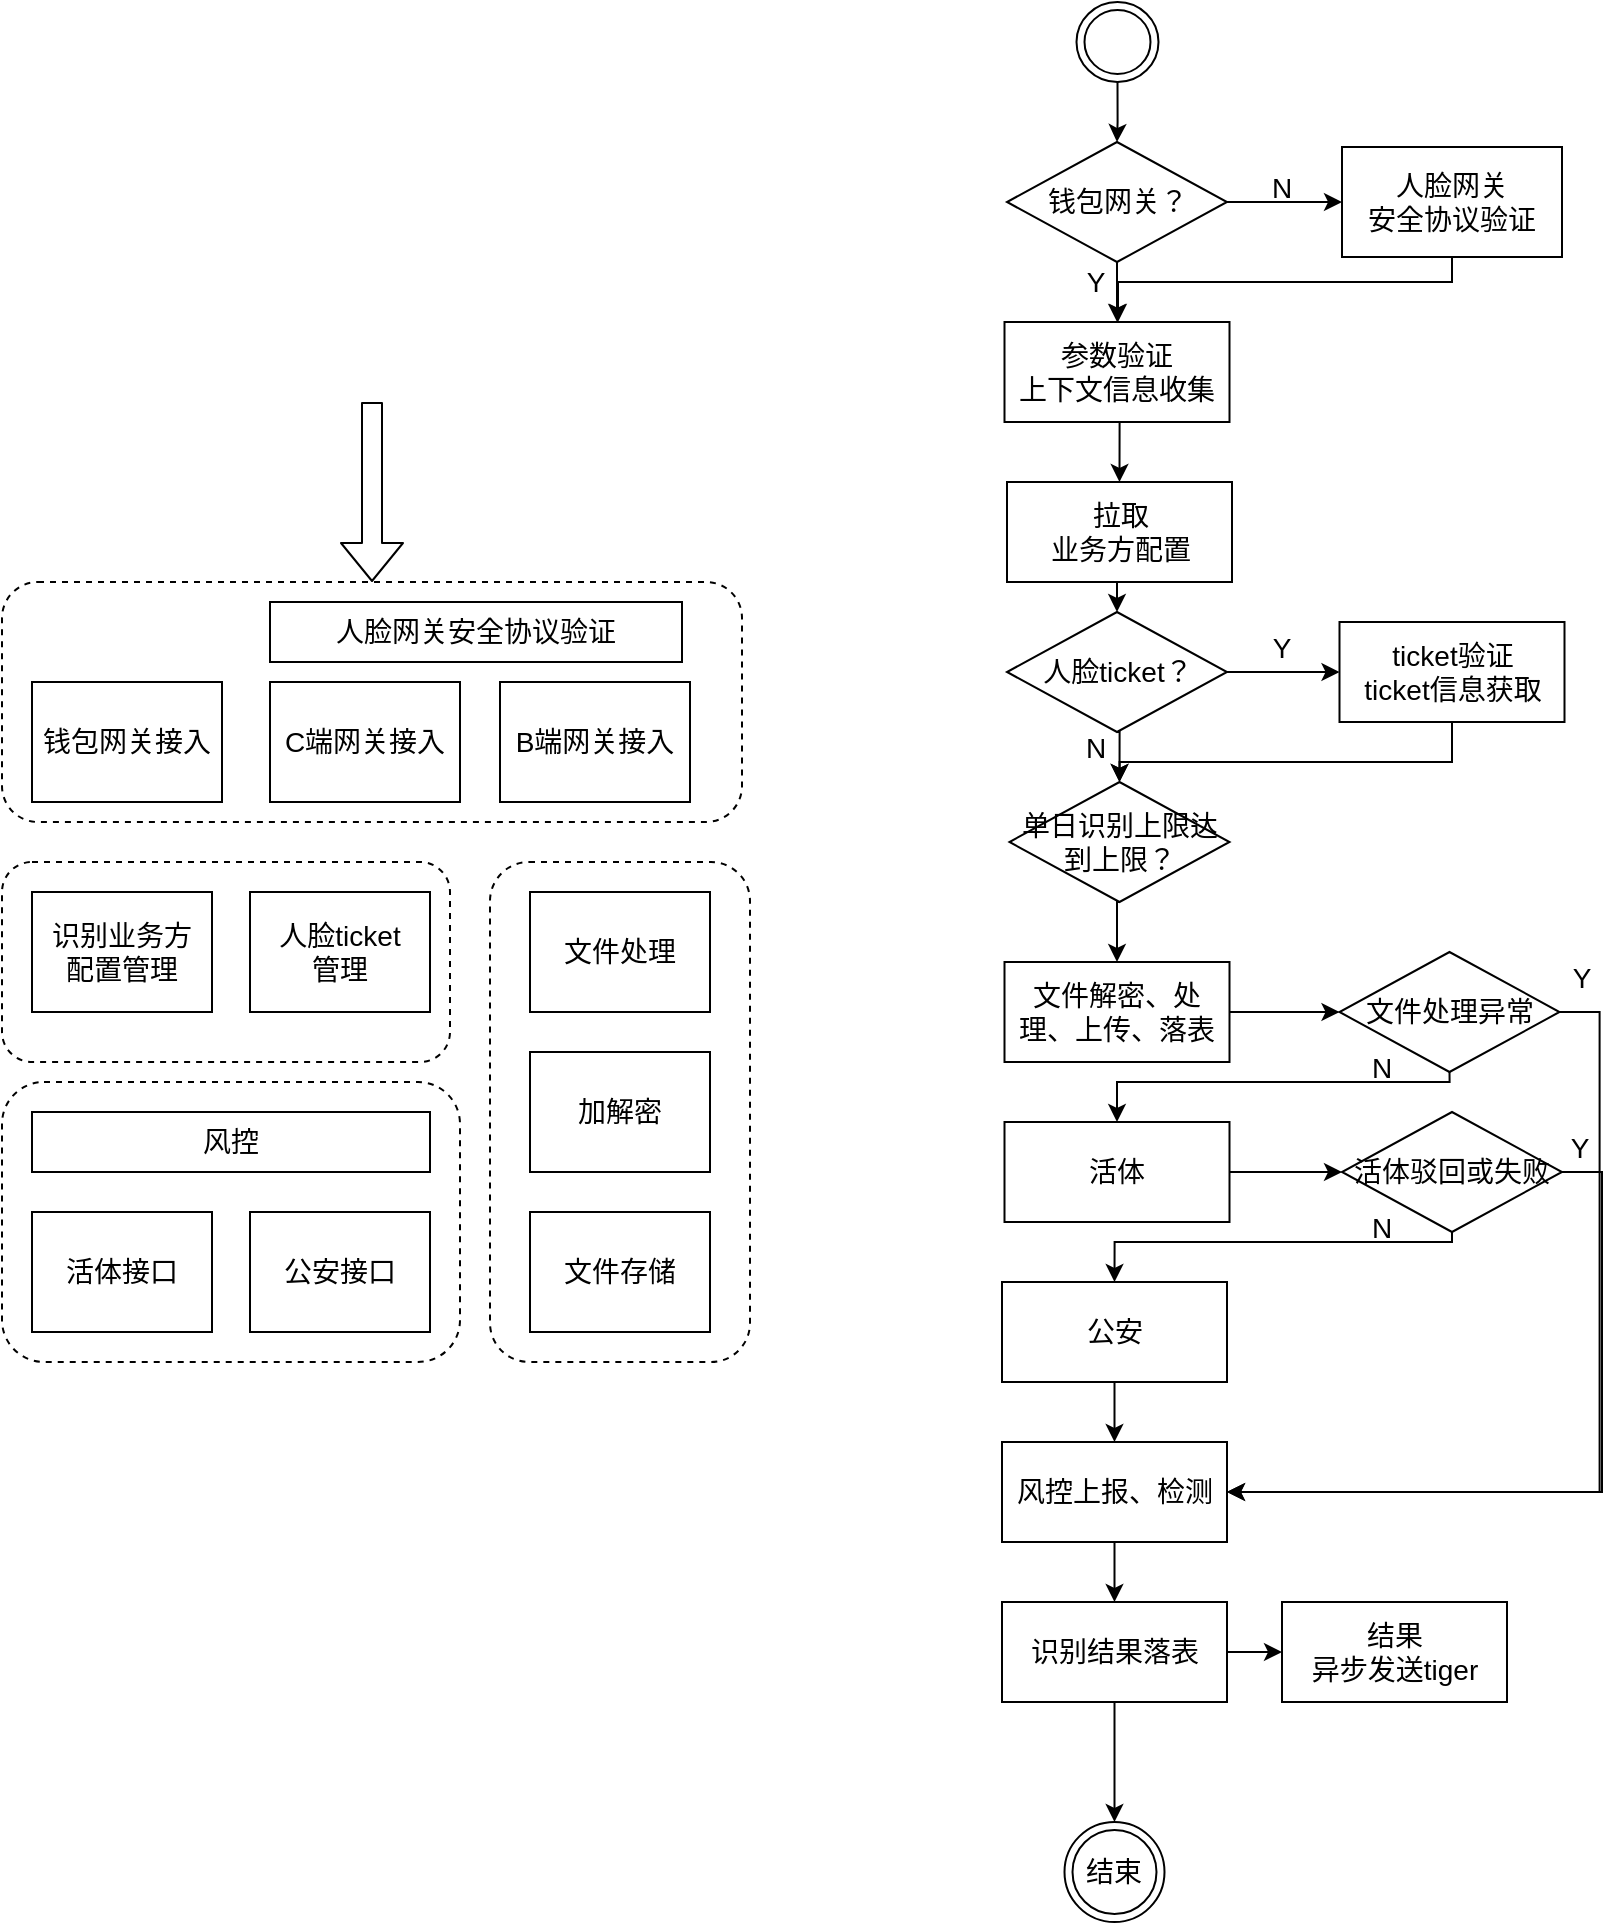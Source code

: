 <mxfile version="14.8.0" type="github">
  <diagram id="7RV-JXj0QohSXe9jy3x7" name="Page-1">
    <mxGraphModel dx="1422" dy="826" grid="1" gridSize="10" guides="1" tooltips="1" connect="1" arrows="1" fold="1" page="1" pageScale="1" pageWidth="827" pageHeight="1169" math="0" shadow="0">
      <root>
        <mxCell id="0" />
        <mxCell id="1" parent="0" />
        <mxCell id="yo01lzhlXYtrN9kHpcZc-21" value="" style="rounded=1;whiteSpace=wrap;html=1;fontSize=14;fillColor=none;dashed=1;strokeWidth=1;" vertex="1" parent="1">
          <mxGeometry x="50" y="590" width="229" height="140" as="geometry" />
        </mxCell>
        <mxCell id="yo01lzhlXYtrN9kHpcZc-27" value="" style="rounded=1;whiteSpace=wrap;html=1;fontSize=14;fillColor=none;dashed=1;strokeWidth=1;" vertex="1" parent="1">
          <mxGeometry x="50" y="340" width="370" height="120" as="geometry" />
        </mxCell>
        <mxCell id="yo01lzhlXYtrN9kHpcZc-23" value="" style="rounded=1;whiteSpace=wrap;html=1;fontSize=14;fillColor=none;dashed=1;strokeWidth=1;" vertex="1" parent="1">
          <mxGeometry x="50" y="480" width="224" height="100" as="geometry" />
        </mxCell>
        <mxCell id="yo01lzhlXYtrN9kHpcZc-1" value="加解密" style="rounded=0;whiteSpace=wrap;html=1;fontSize=14;" vertex="1" parent="1">
          <mxGeometry x="314" y="575" width="90" height="60" as="geometry" />
        </mxCell>
        <mxCell id="yo01lzhlXYtrN9kHpcZc-2" value="文件处理" style="rounded=0;whiteSpace=wrap;html=1;fontSize=14;" vertex="1" parent="1">
          <mxGeometry x="314" y="495" width="90" height="60" as="geometry" />
        </mxCell>
        <mxCell id="yo01lzhlXYtrN9kHpcZc-3" value="文件存储" style="rounded=0;whiteSpace=wrap;html=1;fontSize=14;" vertex="1" parent="1">
          <mxGeometry x="314" y="655" width="90" height="60" as="geometry" />
        </mxCell>
        <mxCell id="yo01lzhlXYtrN9kHpcZc-4" value="人脸ticket&lt;br&gt;管理" style="rounded=0;whiteSpace=wrap;html=1;fontSize=14;" vertex="1" parent="1">
          <mxGeometry x="174" y="495" width="90" height="60" as="geometry" />
        </mxCell>
        <mxCell id="yo01lzhlXYtrN9kHpcZc-5" value="风控" style="rounded=0;whiteSpace=wrap;html=1;fontSize=14;" vertex="1" parent="1">
          <mxGeometry x="65" y="605" width="199" height="30" as="geometry" />
        </mxCell>
        <mxCell id="yo01lzhlXYtrN9kHpcZc-6" value="活体接口" style="rounded=0;whiteSpace=wrap;html=1;fontSize=14;" vertex="1" parent="1">
          <mxGeometry x="65" y="655" width="90" height="60" as="geometry" />
        </mxCell>
        <mxCell id="yo01lzhlXYtrN9kHpcZc-9" value="公安接口" style="rounded=0;whiteSpace=wrap;html=1;fontSize=14;" vertex="1" parent="1">
          <mxGeometry x="174" y="655" width="90" height="60" as="geometry" />
        </mxCell>
        <mxCell id="yo01lzhlXYtrN9kHpcZc-10" value="识别业务方&lt;br&gt;配置管理" style="rounded=0;whiteSpace=wrap;html=1;fontSize=14;" vertex="1" parent="1">
          <mxGeometry x="65" y="495" width="90" height="60" as="geometry" />
        </mxCell>
        <mxCell id="yo01lzhlXYtrN9kHpcZc-12" value="钱包网关接入" style="rounded=0;whiteSpace=wrap;html=1;fontSize=14;" vertex="1" parent="1">
          <mxGeometry x="65" y="390" width="95" height="60" as="geometry" />
        </mxCell>
        <mxCell id="yo01lzhlXYtrN9kHpcZc-22" value="" style="rounded=1;whiteSpace=wrap;html=1;fontSize=14;fillColor=none;dashed=1;strokeWidth=1;" vertex="1" parent="1">
          <mxGeometry x="294" y="480" width="130" height="250" as="geometry" />
        </mxCell>
        <mxCell id="yo01lzhlXYtrN9kHpcZc-24" value="B端网关接入" style="rounded=0;whiteSpace=wrap;html=1;fontSize=14;" vertex="1" parent="1">
          <mxGeometry x="299" y="390" width="95" height="60" as="geometry" />
        </mxCell>
        <mxCell id="yo01lzhlXYtrN9kHpcZc-25" value="C端网关接入" style="rounded=0;whiteSpace=wrap;html=1;fontSize=14;" vertex="1" parent="1">
          <mxGeometry x="184" y="390" width="95" height="60" as="geometry" />
        </mxCell>
        <mxCell id="yo01lzhlXYtrN9kHpcZc-26" value="人脸网关安全协议验证" style="rounded=0;whiteSpace=wrap;html=1;fontSize=14;" vertex="1" parent="1">
          <mxGeometry x="184" y="350" width="206" height="30" as="geometry" />
        </mxCell>
        <mxCell id="yo01lzhlXYtrN9kHpcZc-28" value="" style="shape=flexArrow;endArrow=classic;html=1;fontSize=14;entryX=0.5;entryY=0;entryDx=0;entryDy=0;" edge="1" parent="1" target="yo01lzhlXYtrN9kHpcZc-27">
          <mxGeometry width="50" height="50" relative="1" as="geometry">
            <mxPoint x="235" y="250" as="sourcePoint" />
            <mxPoint x="340" y="230" as="targetPoint" />
          </mxGeometry>
        </mxCell>
        <mxCell id="yo01lzhlXYtrN9kHpcZc-50" style="edgeStyle=orthogonalEdgeStyle;rounded=0;orthogonalLoop=1;jettySize=auto;html=1;exitX=0.5;exitY=1;exitDx=0;exitDy=0;fontSize=14;" edge="1" parent="1" source="yo01lzhlXYtrN9kHpcZc-44" target="yo01lzhlXYtrN9kHpcZc-48">
          <mxGeometry relative="1" as="geometry" />
        </mxCell>
        <mxCell id="yo01lzhlXYtrN9kHpcZc-44" value="" style="ellipse;shape=doubleEllipse;whiteSpace=wrap;html=1;aspect=fixed;fontSize=17;strokeWidth=1;gradientColor=none;align=left;verticalAlign=middle;fillColor=#FFFFFF;shadow=0;" vertex="1" parent="1">
          <mxGeometry x="587.25" y="50" width="41" height="40" as="geometry" />
        </mxCell>
        <mxCell id="yo01lzhlXYtrN9kHpcZc-95" style="edgeStyle=orthogonalEdgeStyle;rounded=0;orthogonalLoop=1;jettySize=auto;html=1;exitX=0.5;exitY=1;exitDx=0;exitDy=0;fontSize=14;" edge="1" parent="1" source="yo01lzhlXYtrN9kHpcZc-47" target="yo01lzhlXYtrN9kHpcZc-53">
          <mxGeometry relative="1" as="geometry">
            <Array as="points">
              <mxPoint x="775" y="190" />
              <mxPoint x="608" y="190" />
            </Array>
          </mxGeometry>
        </mxCell>
        <mxCell id="yo01lzhlXYtrN9kHpcZc-47" value="人脸网关&lt;br&gt;安全协议验证" style="rounded=0;whiteSpace=wrap;html=1;shadow=0;glass=0;sketch=0;fontSize=14;strokeWidth=1;fillColor=#FFFFFF;gradientColor=none;align=center;verticalAlign=middle;" vertex="1" parent="1">
          <mxGeometry x="720" y="122.5" width="110" height="55" as="geometry" />
        </mxCell>
        <mxCell id="yo01lzhlXYtrN9kHpcZc-51" style="edgeStyle=orthogonalEdgeStyle;rounded=0;orthogonalLoop=1;jettySize=auto;html=1;exitX=1;exitY=0.5;exitDx=0;exitDy=0;entryX=0;entryY=0.5;entryDx=0;entryDy=0;fontSize=14;" edge="1" parent="1" source="yo01lzhlXYtrN9kHpcZc-48" target="yo01lzhlXYtrN9kHpcZc-47">
          <mxGeometry relative="1" as="geometry" />
        </mxCell>
        <mxCell id="yo01lzhlXYtrN9kHpcZc-52" style="edgeStyle=orthogonalEdgeStyle;rounded=0;orthogonalLoop=1;jettySize=auto;html=1;exitX=0.5;exitY=1;exitDx=0;exitDy=0;fontSize=14;" edge="1" parent="1" source="yo01lzhlXYtrN9kHpcZc-48" target="yo01lzhlXYtrN9kHpcZc-53">
          <mxGeometry relative="1" as="geometry">
            <mxPoint x="608" y="220" as="targetPoint" />
          </mxGeometry>
        </mxCell>
        <mxCell id="yo01lzhlXYtrN9kHpcZc-48" value="钱包网关？" style="rhombus;whiteSpace=wrap;html=1;rounded=0;shadow=0;glass=0;sketch=0;fontSize=14;strokeWidth=1;fillColor=#FFFFFF;gradientColor=none;align=center;verticalAlign=middle;" vertex="1" parent="1">
          <mxGeometry x="552.5" y="120" width="110" height="60" as="geometry" />
        </mxCell>
        <mxCell id="yo01lzhlXYtrN9kHpcZc-70" style="edgeStyle=orthogonalEdgeStyle;rounded=0;orthogonalLoop=1;jettySize=auto;html=1;exitX=0.5;exitY=1;exitDx=0;exitDy=0;entryX=0.5;entryY=0;entryDx=0;entryDy=0;fontSize=14;" edge="1" parent="1" source="yo01lzhlXYtrN9kHpcZc-53" target="yo01lzhlXYtrN9kHpcZc-54">
          <mxGeometry relative="1" as="geometry" />
        </mxCell>
        <mxCell id="yo01lzhlXYtrN9kHpcZc-53" value="参数验证&lt;br&gt;上下文信息收集" style="rounded=0;whiteSpace=wrap;html=1;shadow=0;glass=0;sketch=0;fontSize=14;strokeWidth=1;fillColor=#FFFFFF;gradientColor=none;align=center;verticalAlign=middle;" vertex="1" parent="1">
          <mxGeometry x="551.25" y="210" width="112.5" height="50" as="geometry" />
        </mxCell>
        <mxCell id="yo01lzhlXYtrN9kHpcZc-71" style="edgeStyle=orthogonalEdgeStyle;rounded=0;orthogonalLoop=1;jettySize=auto;html=1;exitX=0.5;exitY=1;exitDx=0;exitDy=0;entryX=0.5;entryY=0;entryDx=0;entryDy=0;fontSize=14;" edge="1" parent="1" source="yo01lzhlXYtrN9kHpcZc-54" target="yo01lzhlXYtrN9kHpcZc-56">
          <mxGeometry relative="1" as="geometry" />
        </mxCell>
        <mxCell id="yo01lzhlXYtrN9kHpcZc-54" value="拉取&lt;br&gt;业务方配置" style="rounded=0;whiteSpace=wrap;html=1;shadow=0;glass=0;sketch=0;fontSize=14;strokeWidth=1;fillColor=#FFFFFF;gradientColor=none;align=center;verticalAlign=middle;" vertex="1" parent="1">
          <mxGeometry x="552.5" y="290" width="112.5" height="50" as="geometry" />
        </mxCell>
        <mxCell id="yo01lzhlXYtrN9kHpcZc-74" style="edgeStyle=orthogonalEdgeStyle;rounded=0;orthogonalLoop=1;jettySize=auto;html=1;exitX=0.5;exitY=1;exitDx=0;exitDy=0;entryX=0.5;entryY=0;entryDx=0;entryDy=0;fontSize=14;" edge="1" parent="1" source="yo01lzhlXYtrN9kHpcZc-55" target="yo01lzhlXYtrN9kHpcZc-66">
          <mxGeometry relative="1" as="geometry">
            <Array as="points">
              <mxPoint x="775" y="430" />
              <mxPoint x="609" y="430" />
            </Array>
          </mxGeometry>
        </mxCell>
        <mxCell id="yo01lzhlXYtrN9kHpcZc-55" value="ticket验证&lt;br&gt;ticket信息获取" style="rounded=0;whiteSpace=wrap;html=1;shadow=0;glass=0;sketch=0;fontSize=14;strokeWidth=1;fillColor=#FFFFFF;gradientColor=none;align=center;verticalAlign=middle;" vertex="1" parent="1">
          <mxGeometry x="718.75" y="360" width="112.5" height="50" as="geometry" />
        </mxCell>
        <mxCell id="yo01lzhlXYtrN9kHpcZc-72" style="edgeStyle=orthogonalEdgeStyle;rounded=0;orthogonalLoop=1;jettySize=auto;html=1;exitX=1;exitY=0.5;exitDx=0;exitDy=0;entryX=0;entryY=0.5;entryDx=0;entryDy=0;fontSize=14;" edge="1" parent="1" source="yo01lzhlXYtrN9kHpcZc-56" target="yo01lzhlXYtrN9kHpcZc-55">
          <mxGeometry relative="1" as="geometry" />
        </mxCell>
        <mxCell id="yo01lzhlXYtrN9kHpcZc-73" style="edgeStyle=orthogonalEdgeStyle;rounded=0;orthogonalLoop=1;jettySize=auto;html=1;exitX=0.5;exitY=1;exitDx=0;exitDy=0;entryX=0.5;entryY=0;entryDx=0;entryDy=0;fontSize=14;" edge="1" parent="1" source="yo01lzhlXYtrN9kHpcZc-56" target="yo01lzhlXYtrN9kHpcZc-66">
          <mxGeometry relative="1" as="geometry" />
        </mxCell>
        <mxCell id="yo01lzhlXYtrN9kHpcZc-56" value="人脸ticket？" style="rhombus;whiteSpace=wrap;html=1;rounded=0;shadow=0;glass=0;sketch=0;fontSize=14;strokeWidth=1;fillColor=#FFFFFF;gradientColor=none;align=center;verticalAlign=middle;" vertex="1" parent="1">
          <mxGeometry x="552.5" y="355" width="110" height="60" as="geometry" />
        </mxCell>
        <mxCell id="yo01lzhlXYtrN9kHpcZc-76" style="edgeStyle=orthogonalEdgeStyle;rounded=0;orthogonalLoop=1;jettySize=auto;html=1;exitX=1;exitY=0.5;exitDx=0;exitDy=0;entryX=0;entryY=0.5;entryDx=0;entryDy=0;fontSize=14;" edge="1" parent="1" source="yo01lzhlXYtrN9kHpcZc-58" target="yo01lzhlXYtrN9kHpcZc-67">
          <mxGeometry relative="1" as="geometry" />
        </mxCell>
        <mxCell id="yo01lzhlXYtrN9kHpcZc-58" value="文件解密、处理、上传、落表" style="rounded=0;whiteSpace=wrap;html=1;shadow=0;glass=0;sketch=0;fontSize=14;strokeWidth=1;fillColor=#FFFFFF;gradientColor=none;align=center;verticalAlign=middle;" vertex="1" parent="1">
          <mxGeometry x="551.25" y="530" width="112.5" height="50" as="geometry" />
        </mxCell>
        <mxCell id="yo01lzhlXYtrN9kHpcZc-78" style="edgeStyle=orthogonalEdgeStyle;rounded=0;orthogonalLoop=1;jettySize=auto;html=1;exitX=1;exitY=0.5;exitDx=0;exitDy=0;entryX=0;entryY=0.5;entryDx=0;entryDy=0;fontSize=14;" edge="1" parent="1" source="yo01lzhlXYtrN9kHpcZc-60" target="yo01lzhlXYtrN9kHpcZc-68">
          <mxGeometry relative="1" as="geometry" />
        </mxCell>
        <mxCell id="yo01lzhlXYtrN9kHpcZc-60" value="活体" style="rounded=0;whiteSpace=wrap;html=1;shadow=0;glass=0;sketch=0;fontSize=14;strokeWidth=1;fillColor=#FFFFFF;gradientColor=none;align=center;verticalAlign=middle;" vertex="1" parent="1">
          <mxGeometry x="551.25" y="610" width="112.5" height="50" as="geometry" />
        </mxCell>
        <mxCell id="yo01lzhlXYtrN9kHpcZc-80" style="edgeStyle=orthogonalEdgeStyle;rounded=0;orthogonalLoop=1;jettySize=auto;html=1;exitX=0.5;exitY=1;exitDx=0;exitDy=0;entryX=0.5;entryY=0;entryDx=0;entryDy=0;fontSize=14;" edge="1" parent="1" source="yo01lzhlXYtrN9kHpcZc-61" target="yo01lzhlXYtrN9kHpcZc-62">
          <mxGeometry relative="1" as="geometry" />
        </mxCell>
        <mxCell id="yo01lzhlXYtrN9kHpcZc-61" value="公安" style="rounded=0;whiteSpace=wrap;html=1;shadow=0;glass=0;sketch=0;fontSize=14;strokeWidth=1;fillColor=#FFFFFF;gradientColor=none;align=center;verticalAlign=middle;" vertex="1" parent="1">
          <mxGeometry x="550" y="690" width="112.5" height="50" as="geometry" />
        </mxCell>
        <mxCell id="yo01lzhlXYtrN9kHpcZc-89" style="edgeStyle=orthogonalEdgeStyle;rounded=0;orthogonalLoop=1;jettySize=auto;html=1;exitX=0.5;exitY=1;exitDx=0;exitDy=0;entryX=0.5;entryY=0;entryDx=0;entryDy=0;fontSize=14;" edge="1" parent="1" source="yo01lzhlXYtrN9kHpcZc-62" target="yo01lzhlXYtrN9kHpcZc-84">
          <mxGeometry relative="1" as="geometry" />
        </mxCell>
        <mxCell id="yo01lzhlXYtrN9kHpcZc-62" value="风控上报、检测" style="rounded=0;whiteSpace=wrap;html=1;shadow=0;glass=0;sketch=0;fontSize=14;strokeWidth=1;fillColor=#FFFFFF;gradientColor=none;align=center;verticalAlign=middle;" vertex="1" parent="1">
          <mxGeometry x="550" y="770" width="112.5" height="50" as="geometry" />
        </mxCell>
        <mxCell id="yo01lzhlXYtrN9kHpcZc-64" value="结束" style="ellipse;shape=doubleEllipse;whiteSpace=wrap;html=1;aspect=fixed;rounded=0;shadow=0;glass=0;sketch=0;fontSize=14;strokeWidth=1;fillColor=#FFFFFF;gradientColor=none;align=center;verticalAlign=middle;" vertex="1" parent="1">
          <mxGeometry x="581.25" y="960" width="50" height="50" as="geometry" />
        </mxCell>
        <mxCell id="yo01lzhlXYtrN9kHpcZc-75" style="edgeStyle=orthogonalEdgeStyle;rounded=0;orthogonalLoop=1;jettySize=auto;html=1;exitX=0.5;exitY=1;exitDx=0;exitDy=0;entryX=0.5;entryY=0;entryDx=0;entryDy=0;fontSize=14;" edge="1" parent="1" source="yo01lzhlXYtrN9kHpcZc-66" target="yo01lzhlXYtrN9kHpcZc-58">
          <mxGeometry relative="1" as="geometry" />
        </mxCell>
        <mxCell id="yo01lzhlXYtrN9kHpcZc-66" value="单日识别上限达到上限？" style="rhombus;whiteSpace=wrap;html=1;rounded=0;shadow=0;glass=0;sketch=0;fontSize=14;strokeWidth=1;fillColor=#FFFFFF;gradientColor=none;align=center;verticalAlign=middle;" vertex="1" parent="1">
          <mxGeometry x="553.75" y="440" width="110" height="60" as="geometry" />
        </mxCell>
        <mxCell id="yo01lzhlXYtrN9kHpcZc-77" style="edgeStyle=orthogonalEdgeStyle;rounded=0;orthogonalLoop=1;jettySize=auto;html=1;exitX=0.5;exitY=1;exitDx=0;exitDy=0;entryX=0.5;entryY=0;entryDx=0;entryDy=0;fontSize=14;" edge="1" parent="1" source="yo01lzhlXYtrN9kHpcZc-67" target="yo01lzhlXYtrN9kHpcZc-60">
          <mxGeometry relative="1" as="geometry">
            <Array as="points">
              <mxPoint x="774" y="590" />
              <mxPoint x="608" y="590" />
            </Array>
          </mxGeometry>
        </mxCell>
        <mxCell id="yo01lzhlXYtrN9kHpcZc-81" style="edgeStyle=orthogonalEdgeStyle;rounded=0;orthogonalLoop=1;jettySize=auto;html=1;exitX=1;exitY=0.5;exitDx=0;exitDy=0;entryX=1;entryY=0.5;entryDx=0;entryDy=0;fontSize=14;" edge="1" parent="1" source="yo01lzhlXYtrN9kHpcZc-67" target="yo01lzhlXYtrN9kHpcZc-62">
          <mxGeometry relative="1" as="geometry" />
        </mxCell>
        <mxCell id="yo01lzhlXYtrN9kHpcZc-67" value="文件处理异常" style="rhombus;whiteSpace=wrap;html=1;rounded=0;shadow=0;glass=0;sketch=0;fontSize=14;strokeWidth=1;fillColor=#FFFFFF;gradientColor=none;align=center;verticalAlign=middle;" vertex="1" parent="1">
          <mxGeometry x="718.75" y="525" width="110" height="60" as="geometry" />
        </mxCell>
        <mxCell id="yo01lzhlXYtrN9kHpcZc-79" style="edgeStyle=orthogonalEdgeStyle;rounded=0;orthogonalLoop=1;jettySize=auto;html=1;exitX=0.5;exitY=1;exitDx=0;exitDy=0;entryX=0.5;entryY=0;entryDx=0;entryDy=0;fontSize=14;" edge="1" parent="1" source="yo01lzhlXYtrN9kHpcZc-68" target="yo01lzhlXYtrN9kHpcZc-61">
          <mxGeometry relative="1" as="geometry">
            <Array as="points">
              <mxPoint x="775" y="670" />
              <mxPoint x="606" y="670" />
            </Array>
          </mxGeometry>
        </mxCell>
        <mxCell id="yo01lzhlXYtrN9kHpcZc-82" style="edgeStyle=orthogonalEdgeStyle;rounded=0;orthogonalLoop=1;jettySize=auto;html=1;exitX=1;exitY=0.5;exitDx=0;exitDy=0;entryX=1;entryY=0.5;entryDx=0;entryDy=0;fontSize=14;" edge="1" parent="1" source="yo01lzhlXYtrN9kHpcZc-68" target="yo01lzhlXYtrN9kHpcZc-62">
          <mxGeometry relative="1" as="geometry" />
        </mxCell>
        <mxCell id="yo01lzhlXYtrN9kHpcZc-68" value="活体驳回或失败" style="rhombus;whiteSpace=wrap;html=1;rounded=0;shadow=0;glass=0;sketch=0;fontSize=14;strokeWidth=1;fillColor=#FFFFFF;gradientColor=none;align=center;verticalAlign=middle;" vertex="1" parent="1">
          <mxGeometry x="720" y="605" width="110" height="60" as="geometry" />
        </mxCell>
        <mxCell id="yo01lzhlXYtrN9kHpcZc-90" style="edgeStyle=orthogonalEdgeStyle;rounded=0;orthogonalLoop=1;jettySize=auto;html=1;exitX=0.5;exitY=1;exitDx=0;exitDy=0;entryX=0.5;entryY=0;entryDx=0;entryDy=0;fontSize=14;" edge="1" parent="1" source="yo01lzhlXYtrN9kHpcZc-84" target="yo01lzhlXYtrN9kHpcZc-64">
          <mxGeometry relative="1" as="geometry" />
        </mxCell>
        <mxCell id="yo01lzhlXYtrN9kHpcZc-105" value="" style="edgeStyle=orthogonalEdgeStyle;rounded=0;orthogonalLoop=1;jettySize=auto;html=1;fontSize=14;" edge="1" parent="1" source="yo01lzhlXYtrN9kHpcZc-84" target="yo01lzhlXYtrN9kHpcZc-86">
          <mxGeometry relative="1" as="geometry" />
        </mxCell>
        <mxCell id="yo01lzhlXYtrN9kHpcZc-84" value="识别结果落表" style="rounded=0;whiteSpace=wrap;html=1;shadow=0;glass=0;sketch=0;fontSize=14;strokeWidth=1;fillColor=#FFFFFF;gradientColor=none;align=center;verticalAlign=middle;" vertex="1" parent="1">
          <mxGeometry x="550" y="850" width="112.5" height="50" as="geometry" />
        </mxCell>
        <mxCell id="yo01lzhlXYtrN9kHpcZc-86" value="结果&lt;br&gt;异步发送tiger" style="rounded=0;whiteSpace=wrap;html=1;shadow=0;glass=0;sketch=0;fontSize=14;strokeWidth=1;fillColor=#FFFFFF;gradientColor=none;align=center;verticalAlign=middle;" vertex="1" parent="1">
          <mxGeometry x="690" y="850" width="112.5" height="50" as="geometry" />
        </mxCell>
        <mxCell id="yo01lzhlXYtrN9kHpcZc-92" value="Y" style="text;html=1;strokeColor=none;fillColor=none;align=center;verticalAlign=middle;whiteSpace=wrap;rounded=0;shadow=0;glass=0;sketch=0;fontSize=14;" vertex="1" parent="1">
          <mxGeometry x="587.25" y="177.5" width="20" height="25" as="geometry" />
        </mxCell>
        <mxCell id="yo01lzhlXYtrN9kHpcZc-94" value="N" style="text;html=1;strokeColor=none;fillColor=none;align=center;verticalAlign=middle;whiteSpace=wrap;rounded=0;shadow=0;glass=0;sketch=0;fontSize=14;" vertex="1" parent="1">
          <mxGeometry x="680" y="130" width="20" height="25" as="geometry" />
        </mxCell>
        <mxCell id="yo01lzhlXYtrN9kHpcZc-98" value="Y" style="text;html=1;strokeColor=none;fillColor=none;align=center;verticalAlign=middle;whiteSpace=wrap;rounded=0;shadow=0;glass=0;sketch=0;fontSize=14;" vertex="1" parent="1">
          <mxGeometry x="680" y="360" width="20" height="25" as="geometry" />
        </mxCell>
        <mxCell id="yo01lzhlXYtrN9kHpcZc-99" value="Y" style="text;html=1;strokeColor=none;fillColor=none;align=center;verticalAlign=middle;whiteSpace=wrap;rounded=0;shadow=0;glass=0;sketch=0;fontSize=14;" vertex="1" parent="1">
          <mxGeometry x="830" y="525" width="20" height="25" as="geometry" />
        </mxCell>
        <mxCell id="yo01lzhlXYtrN9kHpcZc-100" value="Y" style="text;html=1;strokeColor=none;fillColor=none;align=center;verticalAlign=middle;whiteSpace=wrap;rounded=0;shadow=0;glass=0;sketch=0;fontSize=14;" vertex="1" parent="1">
          <mxGeometry x="828.75" y="610" width="20" height="25" as="geometry" />
        </mxCell>
        <mxCell id="yo01lzhlXYtrN9kHpcZc-101" value="N" style="text;html=1;strokeColor=none;fillColor=none;align=center;verticalAlign=middle;whiteSpace=wrap;rounded=0;shadow=0;glass=0;sketch=0;fontSize=14;" vertex="1" parent="1">
          <mxGeometry x="587.25" y="410" width="20" height="25" as="geometry" />
        </mxCell>
        <mxCell id="yo01lzhlXYtrN9kHpcZc-102" value="N" style="text;html=1;strokeColor=none;fillColor=none;align=center;verticalAlign=middle;whiteSpace=wrap;rounded=0;shadow=0;glass=0;sketch=0;fontSize=14;" vertex="1" parent="1">
          <mxGeometry x="730" y="570" width="20" height="25" as="geometry" />
        </mxCell>
        <mxCell id="yo01lzhlXYtrN9kHpcZc-103" value="N" style="text;html=1;strokeColor=none;fillColor=none;align=center;verticalAlign=middle;whiteSpace=wrap;rounded=0;shadow=0;glass=0;sketch=0;fontSize=14;" vertex="1" parent="1">
          <mxGeometry x="730" y="650" width="20" height="25" as="geometry" />
        </mxCell>
      </root>
    </mxGraphModel>
  </diagram>
</mxfile>

